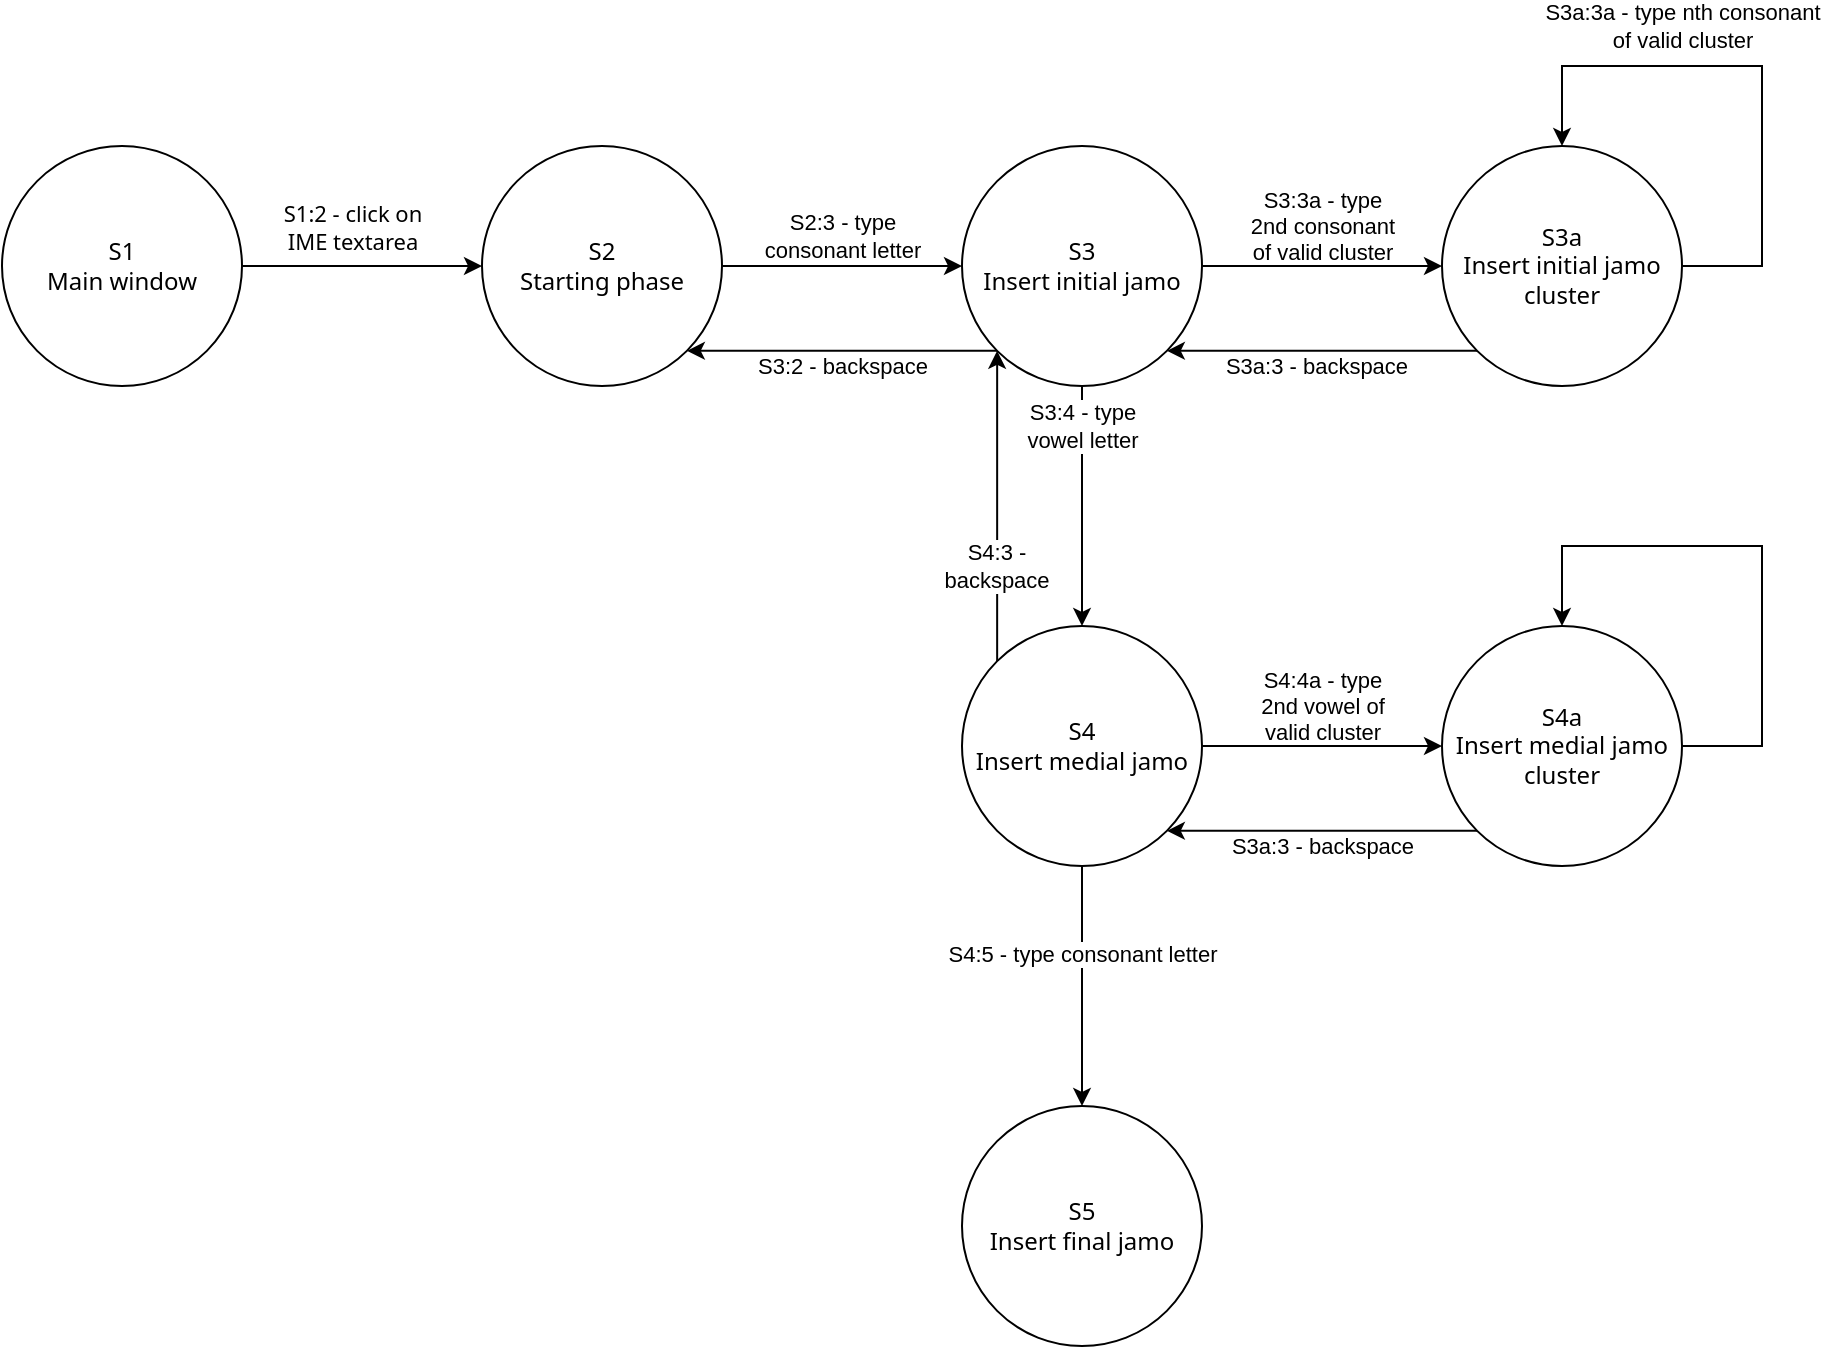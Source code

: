 <mxfile version="13.0.3" type="device"><diagram id="rKb8r46YehMUoEpJIASv" name="Page-1"><mxGraphModel dx="621" dy="571" grid="1" gridSize="10" guides="1" tooltips="1" connect="1" arrows="1" fold="1" page="1" pageScale="1" pageWidth="850" pageHeight="1100" math="0" shadow="0"><root><mxCell id="0"/><mxCell id="1" parent="0"/><mxCell id="NOtApoGnPJet471CuLLH-6" style="edgeStyle=orthogonalEdgeStyle;rounded=0;orthogonalLoop=1;jettySize=auto;html=1;entryX=0;entryY=0.5;entryDx=0;entryDy=0;fontFamily=Noto Sans;" parent="1" source="NOtApoGnPJet471CuLLH-1" target="NOtApoGnPJet471CuLLH-2" edge="1"><mxGeometry relative="1" as="geometry"/></mxCell><mxCell id="NOtApoGnPJet471CuLLH-7" value="&lt;div style=&quot;font-size: 11px&quot;&gt;S1:2 - click on&lt;/div&gt;&lt;div style=&quot;font-size: 11px&quot;&gt;IME textarea&lt;/div&gt;" style="edgeLabel;html=1;align=center;verticalAlign=middle;resizable=0;points=[];fontFamily=Noto Sans;fontSize=11;" parent="NOtApoGnPJet471CuLLH-6" vertex="1" connectable="0"><mxGeometry x="-0.25" y="-1" relative="1" as="geometry"><mxPoint x="10" y="-21" as="offset"/></mxGeometry></mxCell><mxCell id="NOtApoGnPJet471CuLLH-1" value="&lt;div&gt;S1&lt;/div&gt;&lt;div&gt;Main window&lt;br&gt;&lt;/div&gt;" style="ellipse;whiteSpace=wrap;html=1;fontFamily=Noto Sans;" parent="1" vertex="1"><mxGeometry x="160" y="240" width="120" height="120" as="geometry"/></mxCell><mxCell id="g5cSXssEdC2EU0m8cNdf-4" style="edgeStyle=orthogonalEdgeStyle;rounded=0;orthogonalLoop=1;jettySize=auto;html=1;entryX=0;entryY=0.5;entryDx=0;entryDy=0;exitX=1;exitY=0.5;exitDx=0;exitDy=0;" edge="1" parent="1" source="NOtApoGnPJet471CuLLH-2" target="g5cSXssEdC2EU0m8cNdf-1"><mxGeometry relative="1" as="geometry"/></mxCell><mxCell id="NOtApoGnPJet471CuLLH-2" value="&lt;div&gt;S2&lt;/div&gt;&lt;div&gt;Starting phase&lt;br&gt;&lt;/div&gt;" style="ellipse;whiteSpace=wrap;html=1;fontFamily=Noto Sans;" parent="1" vertex="1"><mxGeometry x="400" y="240" width="120" height="120" as="geometry"/></mxCell><mxCell id="g5cSXssEdC2EU0m8cNdf-8" style="edgeStyle=orthogonalEdgeStyle;rounded=0;orthogonalLoop=1;jettySize=auto;html=1;entryX=0.5;entryY=0;entryDx=0;entryDy=0;fontSize=11;" edge="1" parent="1" source="g5cSXssEdC2EU0m8cNdf-1" target="g5cSXssEdC2EU0m8cNdf-2"><mxGeometry relative="1" as="geometry"/></mxCell><mxCell id="g5cSXssEdC2EU0m8cNdf-9" value="S3:4 - type&lt;br&gt;vowel letter" style="edgeLabel;html=1;align=center;verticalAlign=middle;resizable=0;points=[];fontSize=11;" vertex="1" connectable="0" parent="g5cSXssEdC2EU0m8cNdf-8"><mxGeometry x="0.217" relative="1" as="geometry"><mxPoint y="-53.1" as="offset"/></mxGeometry></mxCell><mxCell id="g5cSXssEdC2EU0m8cNdf-13" style="edgeStyle=orthogonalEdgeStyle;rounded=0;orthogonalLoop=1;jettySize=auto;html=1;entryX=0;entryY=0.5;entryDx=0;entryDy=0;fontSize=11;exitX=1;exitY=0.5;exitDx=0;exitDy=0;" edge="1" parent="1" source="g5cSXssEdC2EU0m8cNdf-1" target="g5cSXssEdC2EU0m8cNdf-12"><mxGeometry relative="1" as="geometry"/></mxCell><mxCell id="g5cSXssEdC2EU0m8cNdf-14" value="S3:3a - type&lt;br&gt;2nd consonant&lt;br&gt;of valid cluster" style="edgeLabel;html=1;align=center;verticalAlign=middle;resizable=0;points=[];fontSize=11;labelBackgroundColor=none;" vertex="1" connectable="0" parent="g5cSXssEdC2EU0m8cNdf-13"><mxGeometry x="-0.233" y="3" relative="1" as="geometry"><mxPoint x="14" y="-17" as="offset"/></mxGeometry></mxCell><mxCell id="g5cSXssEdC2EU0m8cNdf-16" style="edgeStyle=orthogonalEdgeStyle;rounded=0;orthogonalLoop=1;jettySize=auto;html=1;fontSize=11;exitX=0;exitY=1;exitDx=0;exitDy=0;entryX=1;entryY=1;entryDx=0;entryDy=0;" edge="1" parent="1" source="g5cSXssEdC2EU0m8cNdf-1" target="NOtApoGnPJet471CuLLH-2"><mxGeometry relative="1" as="geometry"><mxPoint x="540" y="326" as="targetPoint"/></mxGeometry></mxCell><mxCell id="g5cSXssEdC2EU0m8cNdf-17" value="S3:2 - backspace" style="edgeLabel;html=1;align=center;verticalAlign=middle;resizable=0;points=[];fontSize=11;labelBackgroundColor=none;" vertex="1" connectable="0" parent="g5cSXssEdC2EU0m8cNdf-16"><mxGeometry x="0.262" relative="1" as="geometry"><mxPoint x="20.36" y="7.57" as="offset"/></mxGeometry></mxCell><mxCell id="g5cSXssEdC2EU0m8cNdf-1" value="&lt;div&gt;S3&lt;/div&gt;&lt;div&gt;Insert initial jamo&lt;br&gt;&lt;/div&gt;" style="ellipse;whiteSpace=wrap;html=1;fontFamily=Noto Sans;" vertex="1" parent="1"><mxGeometry x="640" y="240" width="120" height="120" as="geometry"/></mxCell><mxCell id="g5cSXssEdC2EU0m8cNdf-10" style="edgeStyle=orthogonalEdgeStyle;rounded=0;orthogonalLoop=1;jettySize=auto;html=1;entryX=0.5;entryY=0;entryDx=0;entryDy=0;fontSize=11;" edge="1" parent="1" source="g5cSXssEdC2EU0m8cNdf-2" target="g5cSXssEdC2EU0m8cNdf-3"><mxGeometry relative="1" as="geometry"/></mxCell><mxCell id="g5cSXssEdC2EU0m8cNdf-11" value="S4:5 - type consonant letter" style="edgeLabel;html=1;align=center;verticalAlign=middle;resizable=0;points=[];fontSize=11;" vertex="1" connectable="0" parent="g5cSXssEdC2EU0m8cNdf-10"><mxGeometry x="-0.267" relative="1" as="geometry"><mxPoint as="offset"/></mxGeometry></mxCell><mxCell id="g5cSXssEdC2EU0m8cNdf-20" style="edgeStyle=orthogonalEdgeStyle;rounded=0;orthogonalLoop=1;jettySize=auto;html=1;exitX=0;exitY=0;exitDx=0;exitDy=0;entryX=0;entryY=1;entryDx=0;entryDy=0;fontSize=11;" edge="1" parent="1" source="g5cSXssEdC2EU0m8cNdf-2" target="g5cSXssEdC2EU0m8cNdf-1"><mxGeometry relative="1" as="geometry"/></mxCell><mxCell id="g5cSXssEdC2EU0m8cNdf-21" value="S4:3 -&lt;br&gt;backspace" style="edgeLabel;html=1;align=center;verticalAlign=middle;resizable=0;points=[];fontSize=11;" vertex="1" connectable="0" parent="g5cSXssEdC2EU0m8cNdf-20"><mxGeometry x="0.302" y="1" relative="1" as="geometry"><mxPoint y="53.12" as="offset"/></mxGeometry></mxCell><mxCell id="g5cSXssEdC2EU0m8cNdf-26" style="edgeStyle=orthogonalEdgeStyle;rounded=0;orthogonalLoop=1;jettySize=auto;html=1;entryX=0;entryY=0.5;entryDx=0;entryDy=0;fontSize=11;" edge="1" parent="1" source="g5cSXssEdC2EU0m8cNdf-2" target="g5cSXssEdC2EU0m8cNdf-25"><mxGeometry relative="1" as="geometry"/></mxCell><mxCell id="g5cSXssEdC2EU0m8cNdf-28" value="S4:4a - type&lt;br&gt;2nd vowel of&lt;br&gt;valid cluster" style="edgeLabel;html=1;align=center;verticalAlign=middle;resizable=0;points=[];fontSize=11;labelBackgroundColor=none;" vertex="1" connectable="0" parent="g5cSXssEdC2EU0m8cNdf-26"><mxGeometry x="-0.304" y="1" relative="1" as="geometry"><mxPoint x="17.93" y="-19" as="offset"/></mxGeometry></mxCell><mxCell id="g5cSXssEdC2EU0m8cNdf-2" value="&lt;div&gt;S4&lt;/div&gt;&lt;div&gt;Insert medial jamo&lt;br&gt;&lt;/div&gt;" style="ellipse;whiteSpace=wrap;html=1;fontFamily=Noto Sans;" vertex="1" parent="1"><mxGeometry x="640" y="480" width="120" height="120" as="geometry"/></mxCell><mxCell id="g5cSXssEdC2EU0m8cNdf-3" value="&lt;div&gt;S5&lt;/div&gt;&lt;div&gt;Insert final jamo&lt;br&gt;&lt;/div&gt;" style="ellipse;whiteSpace=wrap;html=1;fontFamily=Noto Sans;" vertex="1" parent="1"><mxGeometry x="640" y="720" width="120" height="120" as="geometry"/></mxCell><mxCell id="g5cSXssEdC2EU0m8cNdf-5" value="S2:3 - type&lt;br&gt;consonant letter" style="text;html=1;align=center;verticalAlign=middle;resizable=0;points=[];autosize=1;fontSize=11;" vertex="1" parent="1"><mxGeometry x="535" y="270" width="90" height="30" as="geometry"/></mxCell><mxCell id="g5cSXssEdC2EU0m8cNdf-18" style="edgeStyle=orthogonalEdgeStyle;rounded=0;orthogonalLoop=1;jettySize=auto;html=1;entryX=1;entryY=1;entryDx=0;entryDy=0;fontSize=11;exitX=0;exitY=1;exitDx=0;exitDy=0;" edge="1" parent="1" source="g5cSXssEdC2EU0m8cNdf-12" target="g5cSXssEdC2EU0m8cNdf-1"><mxGeometry relative="1" as="geometry"><mxPoint x="882" y="323" as="sourcePoint"/></mxGeometry></mxCell><mxCell id="g5cSXssEdC2EU0m8cNdf-19" value="S3a:3 - backspace" style="edgeLabel;html=1;align=center;verticalAlign=middle;resizable=0;points=[];fontSize=11;labelBackgroundColor=none;" vertex="1" connectable="0" parent="g5cSXssEdC2EU0m8cNdf-18"><mxGeometry x="0.185" y="-1" relative="1" as="geometry"><mxPoint x="11.33" y="8.21" as="offset"/></mxGeometry></mxCell><mxCell id="g5cSXssEdC2EU0m8cNdf-23" style="edgeStyle=orthogonalEdgeStyle;rounded=0;orthogonalLoop=1;jettySize=auto;html=1;fontSize=11;exitX=1;exitY=0.5;exitDx=0;exitDy=0;entryX=0.5;entryY=0;entryDx=0;entryDy=0;" edge="1" parent="1" source="g5cSXssEdC2EU0m8cNdf-12" target="g5cSXssEdC2EU0m8cNdf-12"><mxGeometry relative="1" as="geometry"><mxPoint x="880" y="160" as="targetPoint"/><mxPoint x="1030" y="340" as="sourcePoint"/><Array as="points"><mxPoint x="1040" y="300"/><mxPoint x="1040" y="200"/><mxPoint x="940" y="200"/></Array></mxGeometry></mxCell><mxCell id="g5cSXssEdC2EU0m8cNdf-24" value="S3a:3a - type nth consonant&lt;br&gt;of valid cluster" style="edgeLabel;html=1;align=center;verticalAlign=middle;resizable=0;points=[];fontSize=11;labelBackgroundColor=none;" vertex="1" connectable="0" parent="g5cSXssEdC2EU0m8cNdf-23"><mxGeometry x="-0.155" y="-3" relative="1" as="geometry"><mxPoint x="-43.03" y="-42.14" as="offset"/></mxGeometry></mxCell><mxCell id="g5cSXssEdC2EU0m8cNdf-12" value="&lt;div&gt;S3a&lt;/div&gt;&lt;div&gt;Insert initial jamo cluster&lt;br&gt;&lt;/div&gt;" style="ellipse;whiteSpace=wrap;html=1;fontFamily=Noto Sans;" vertex="1" parent="1"><mxGeometry x="880" y="240" width="120" height="120" as="geometry"/></mxCell><mxCell id="g5cSXssEdC2EU0m8cNdf-27" style="edgeStyle=orthogonalEdgeStyle;rounded=0;orthogonalLoop=1;jettySize=auto;html=1;exitX=0;exitY=1;exitDx=0;exitDy=0;entryX=1;entryY=1;entryDx=0;entryDy=0;fontSize=11;" edge="1" parent="1" source="g5cSXssEdC2EU0m8cNdf-25" target="g5cSXssEdC2EU0m8cNdf-2"><mxGeometry relative="1" as="geometry"/></mxCell><mxCell id="g5cSXssEdC2EU0m8cNdf-29" value="S3a:3 - backspace" style="edgeLabel;html=1;align=center;verticalAlign=middle;resizable=0;points=[];fontSize=11;" vertex="1" connectable="0" parent="g5cSXssEdC2EU0m8cNdf-27"><mxGeometry x="0.315" relative="1" as="geometry"><mxPoint x="24.5" y="7.57" as="offset"/></mxGeometry></mxCell><mxCell id="g5cSXssEdC2EU0m8cNdf-30" style="edgeStyle=orthogonalEdgeStyle;rounded=0;orthogonalLoop=1;jettySize=auto;html=1;fontSize=11;exitX=1;exitY=0.5;exitDx=0;exitDy=0;entryX=0.5;entryY=0;entryDx=0;entryDy=0;" edge="1" parent="1" source="g5cSXssEdC2EU0m8cNdf-25" target="g5cSXssEdC2EU0m8cNdf-25"><mxGeometry relative="1" as="geometry"><mxPoint x="910" y="440" as="targetPoint"/><Array as="points"><mxPoint x="1040" y="540"/><mxPoint x="1040" y="440"/><mxPoint x="940" y="440"/></Array></mxGeometry></mxCell><mxCell id="g5cSXssEdC2EU0m8cNdf-25" value="&lt;div&gt;S4a&lt;/div&gt;&lt;div&gt;Insert medial jamo cluster&lt;br&gt;&lt;/div&gt;" style="ellipse;whiteSpace=wrap;html=1;fontFamily=Noto Sans;" vertex="1" parent="1"><mxGeometry x="880" y="480" width="120" height="120" as="geometry"/></mxCell></root></mxGraphModel></diagram></mxfile>